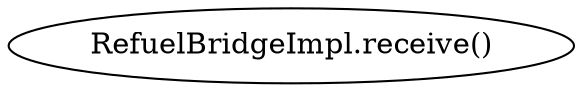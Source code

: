 digraph "" {
	graph [bb="0,0,236.03,36"];
	node [label="\N"];
	"RefuelBridgeImpl.receive()"	 [height=0.5,
		pos="118.02,18",
		width=3.2782];
}
